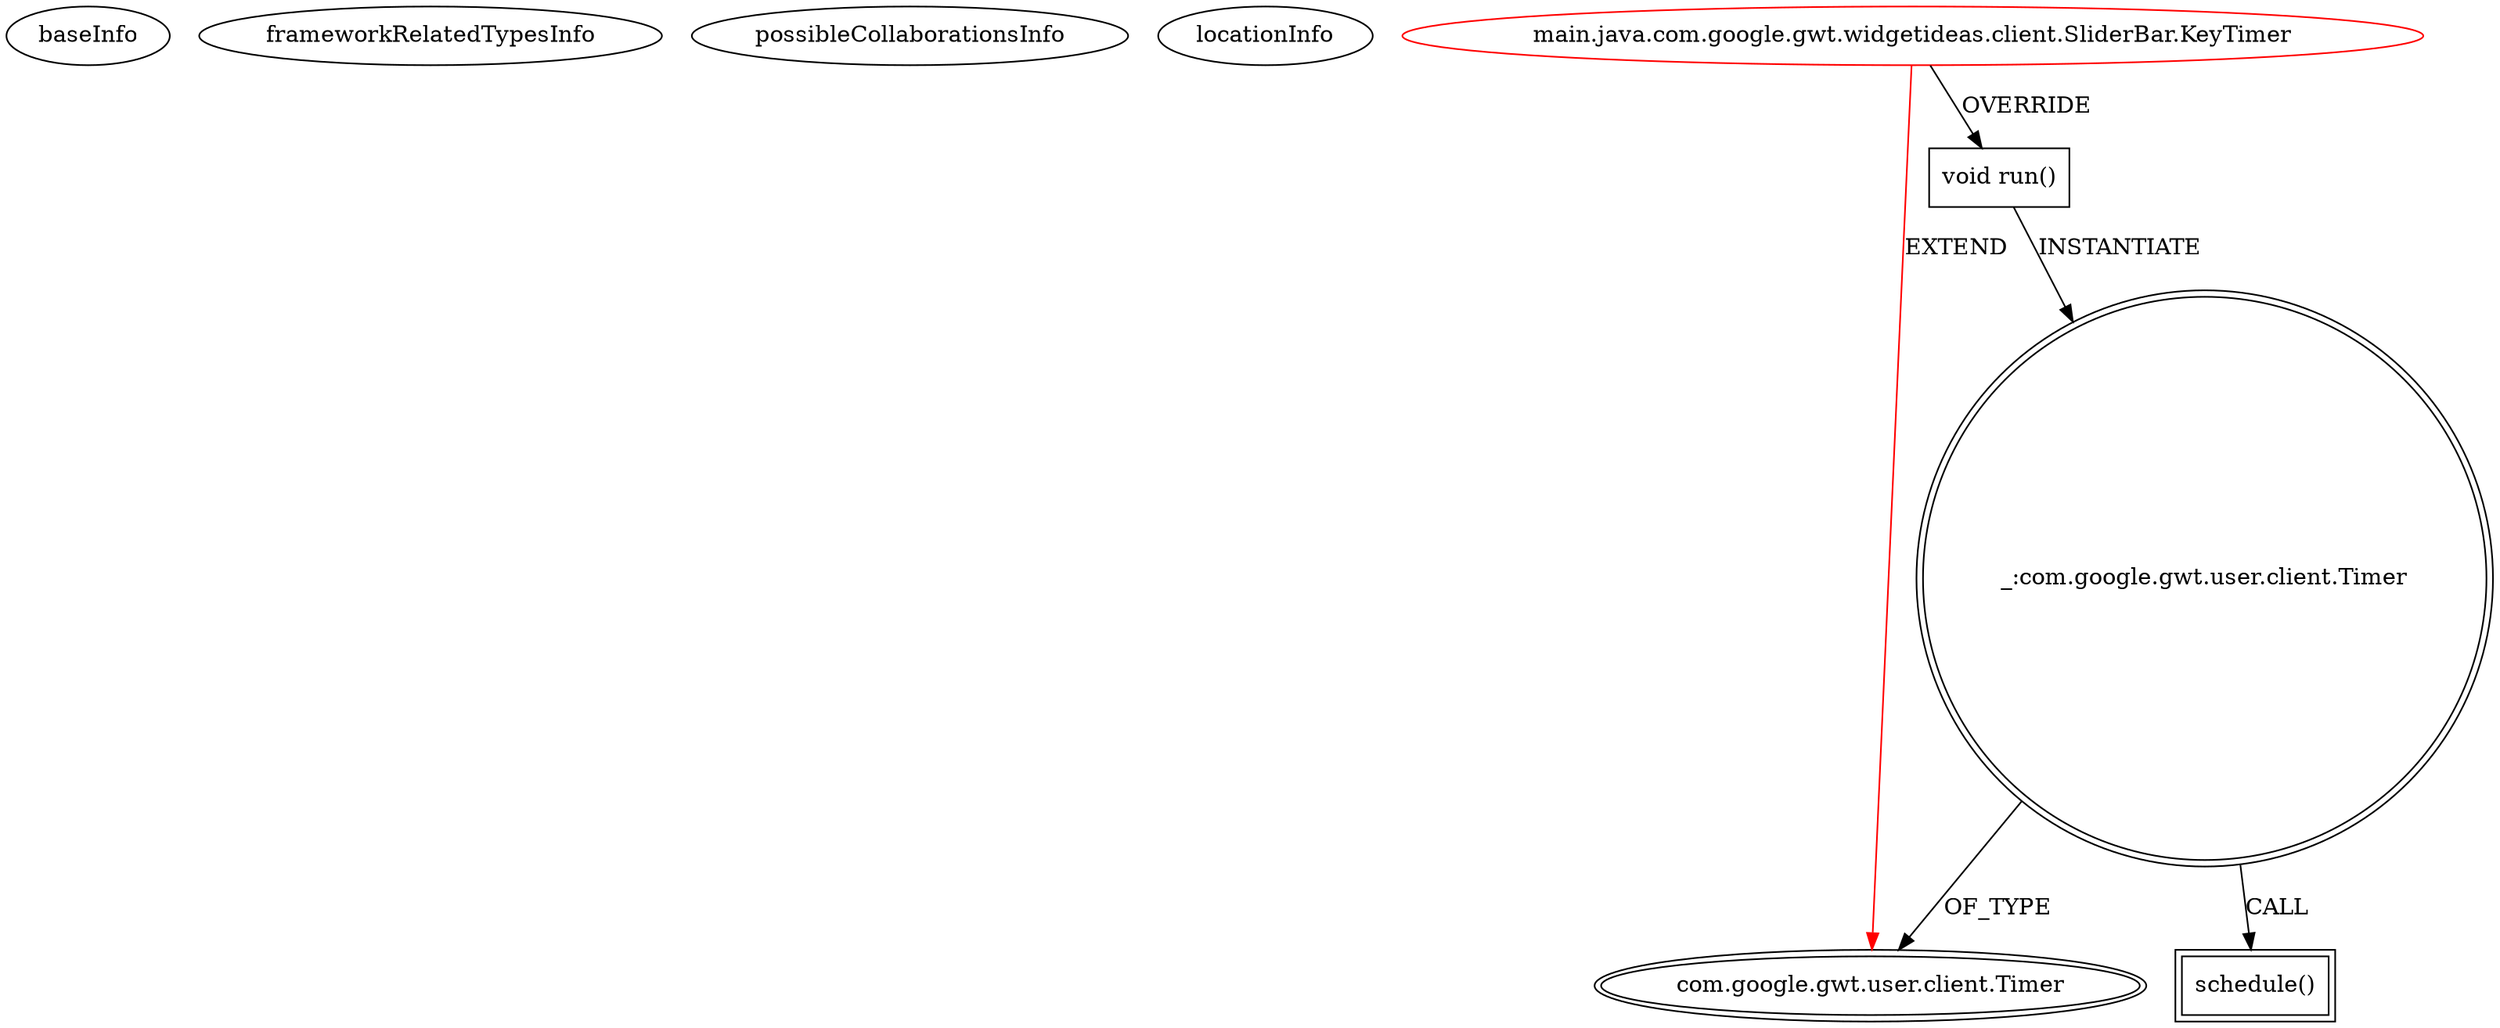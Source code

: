 digraph {
baseInfo[graphId=3451,category="extension_graph",isAnonymous=false,possibleRelation=false]
frameworkRelatedTypesInfo[0="com.google.gwt.user.client.Timer"]
possibleCollaborationsInfo[]
locationInfo[projectName="laaglu-gwt-incubator-slider",filePath="/laaglu-gwt-incubator-slider/gwt-incubator-slider-master/src/main/java/com/google/gwt/widgetideas/client/SliderBar.java",contextSignature="KeyTimer",graphId="3451"]
0[label="main.java.com.google.gwt.widgetideas.client.SliderBar.KeyTimer",vertexType="ROOT_CLIENT_CLASS_DECLARATION",isFrameworkType=false,color=red]
1[label="com.google.gwt.user.client.Timer",vertexType="FRAMEWORK_CLASS_TYPE",isFrameworkType=true,peripheries=2]
2[label="void run()",vertexType="OVERRIDING_METHOD_DECLARATION",isFrameworkType=false,shape=box]
3[label="_:com.google.gwt.user.client.Timer",vertexType="VARIABLE_EXPRESION",isFrameworkType=true,peripheries=2,shape=circle]
4[label="schedule()",vertexType="INSIDE_CALL",isFrameworkType=true,peripheries=2,shape=box]
0->1[label="EXTEND",color=red]
0->2[label="OVERRIDE"]
2->3[label="INSTANTIATE"]
3->1[label="OF_TYPE"]
3->4[label="CALL"]
}
